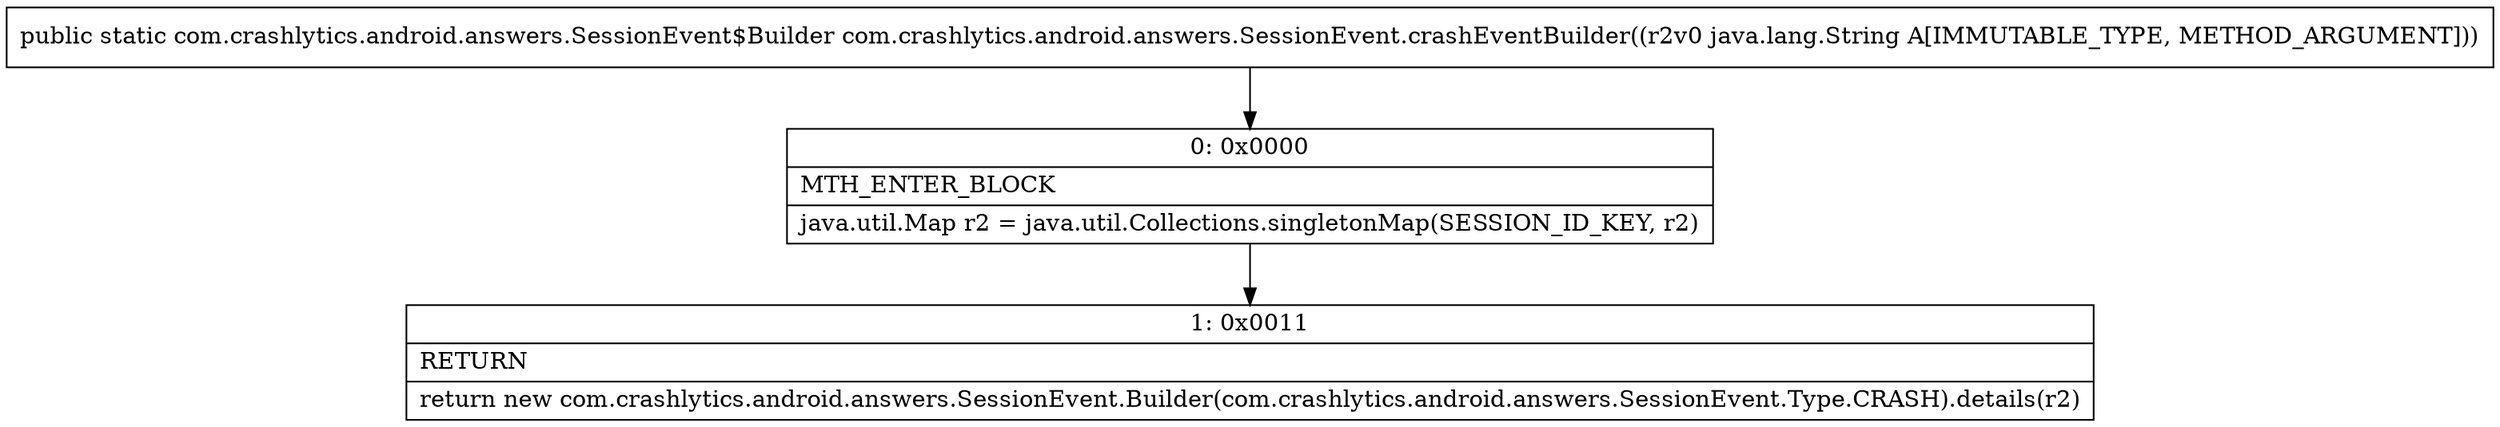 digraph "CFG forcom.crashlytics.android.answers.SessionEvent.crashEventBuilder(Ljava\/lang\/String;)Lcom\/crashlytics\/android\/answers\/SessionEvent$Builder;" {
Node_0 [shape=record,label="{0\:\ 0x0000|MTH_ENTER_BLOCK\l|java.util.Map r2 = java.util.Collections.singletonMap(SESSION_ID_KEY, r2)\l}"];
Node_1 [shape=record,label="{1\:\ 0x0011|RETURN\l|return new com.crashlytics.android.answers.SessionEvent.Builder(com.crashlytics.android.answers.SessionEvent.Type.CRASH).details(r2)\l}"];
MethodNode[shape=record,label="{public static com.crashlytics.android.answers.SessionEvent$Builder com.crashlytics.android.answers.SessionEvent.crashEventBuilder((r2v0 java.lang.String A[IMMUTABLE_TYPE, METHOD_ARGUMENT])) }"];
MethodNode -> Node_0;
Node_0 -> Node_1;
}

